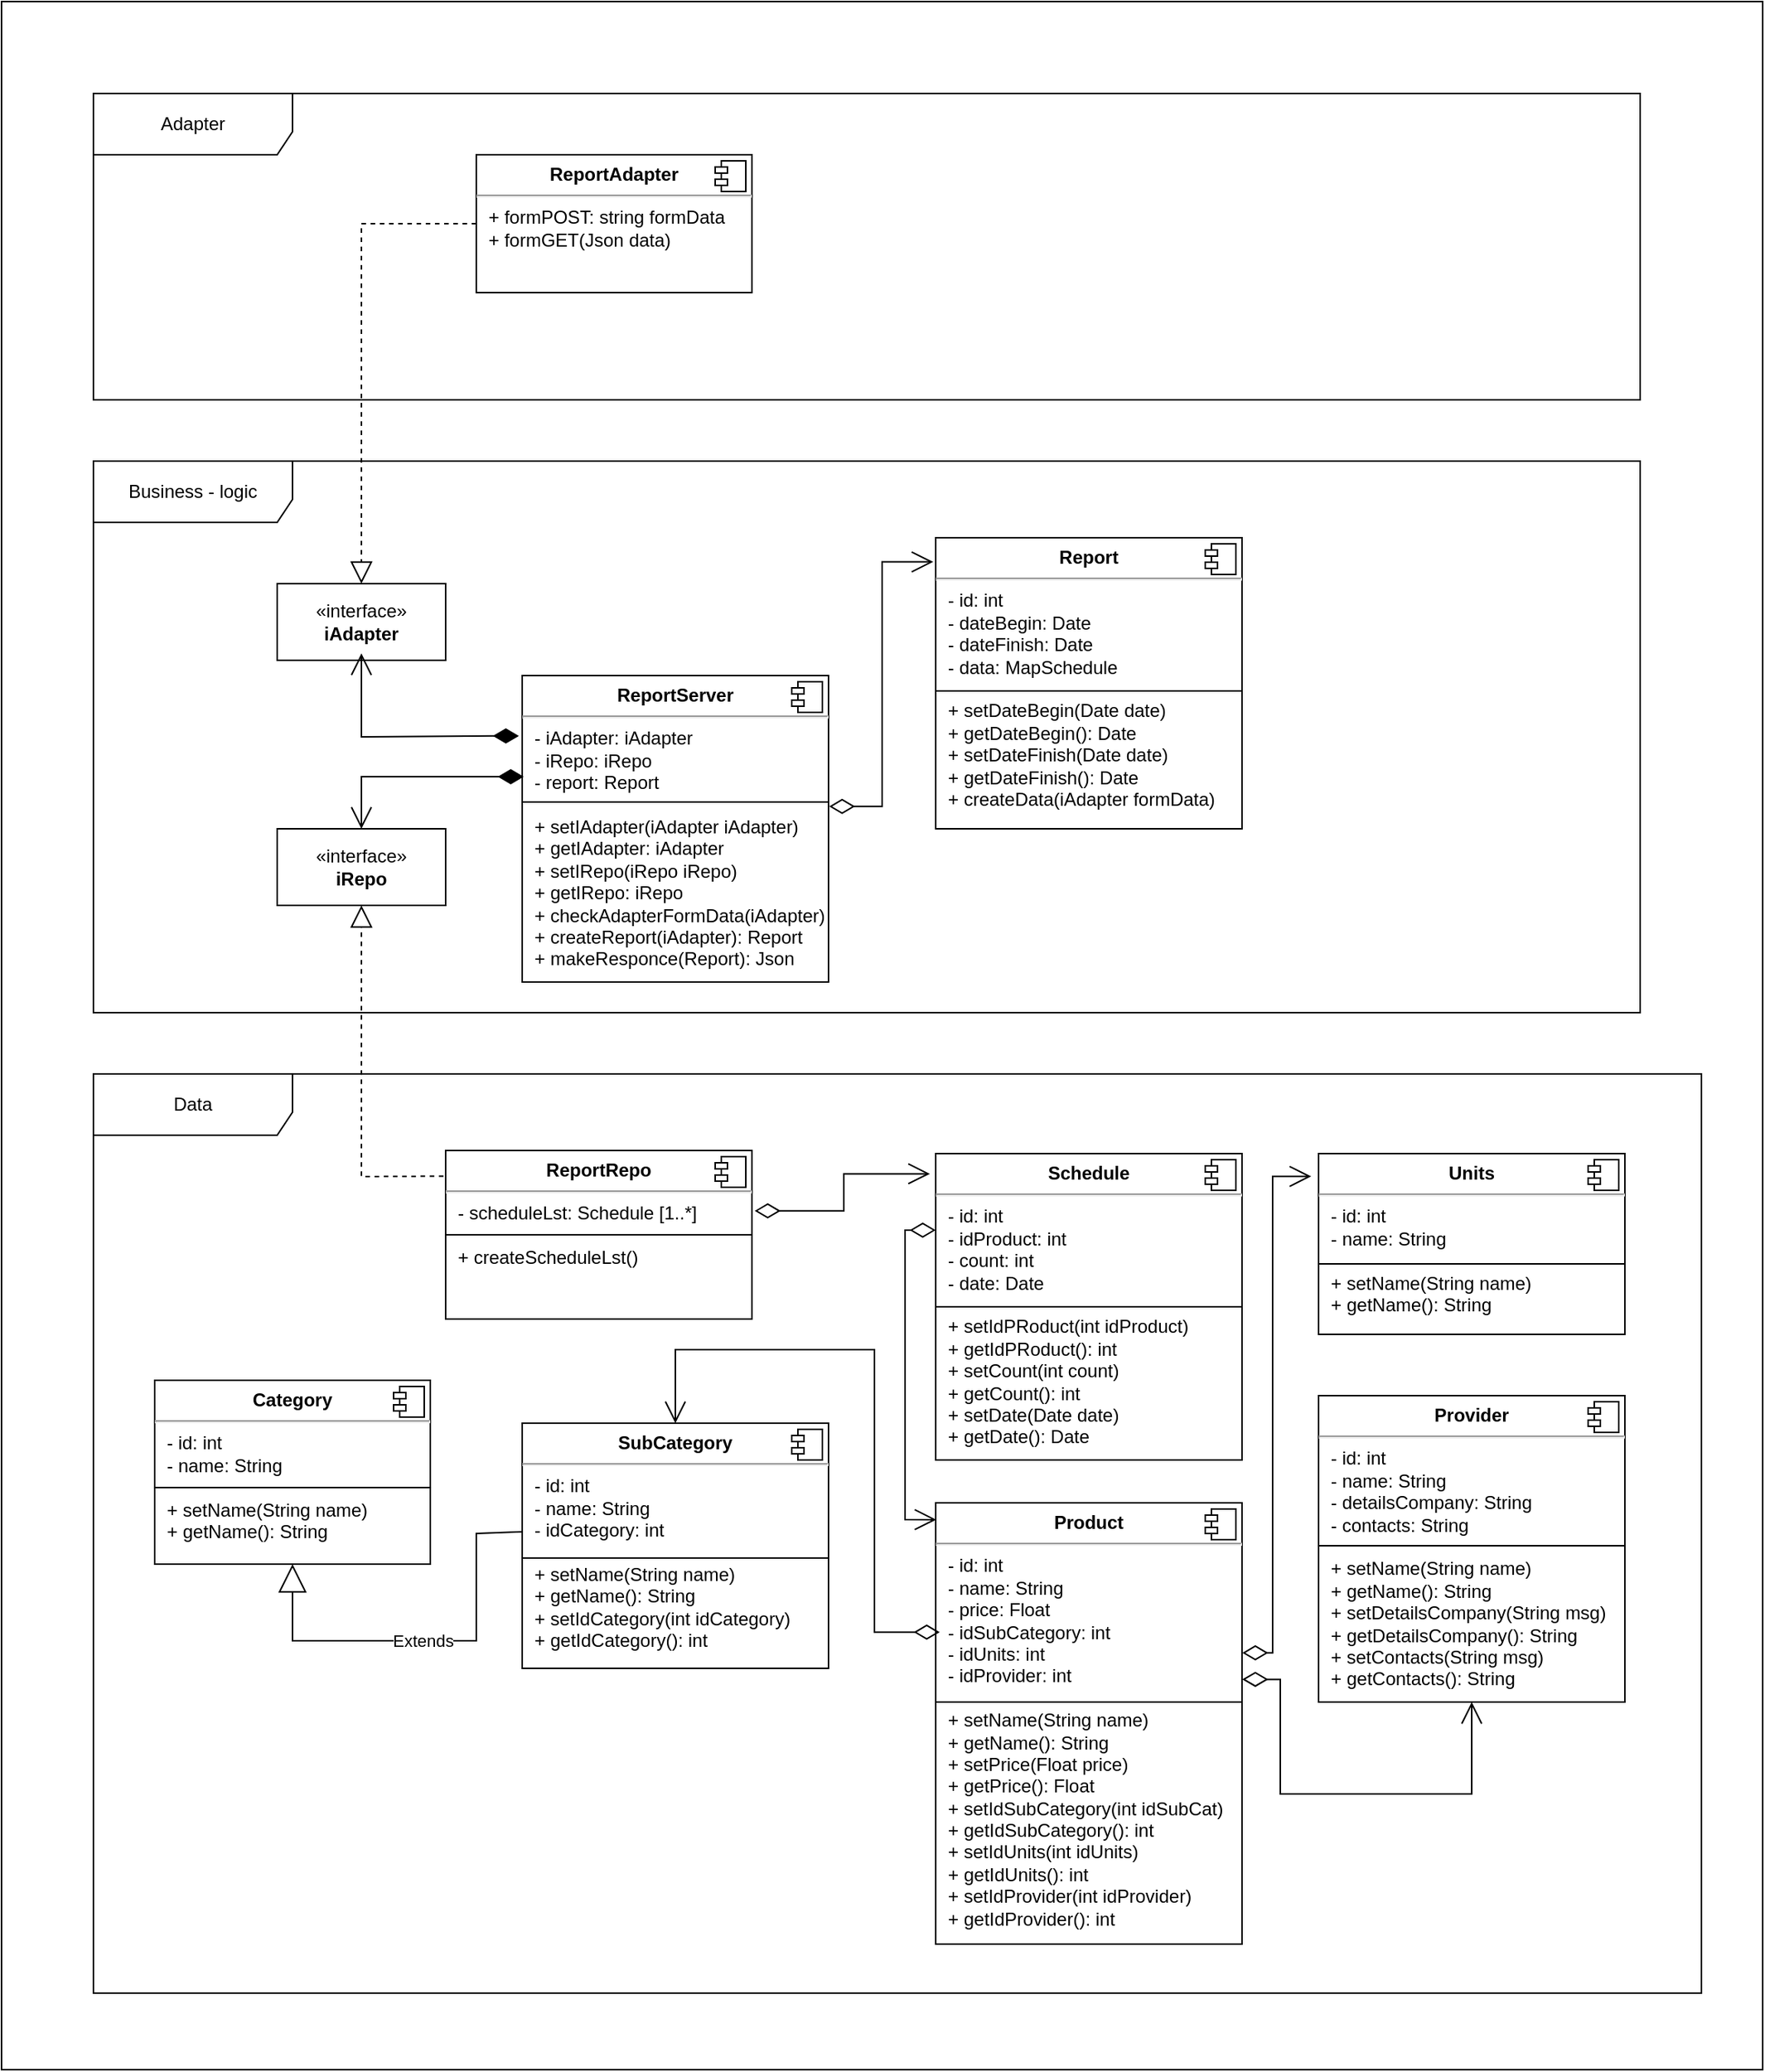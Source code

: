 <mxfile version="22.1.0" type="device">
  <diagram name="Страница — 1" id="DtdS_Q2pG6pEkEfrlNOt">
    <mxGraphModel dx="796" dy="1580" grid="1" gridSize="10" guides="1" tooltips="1" connect="1" arrows="1" fold="1" page="1" pageScale="1" pageWidth="827" pageHeight="1169" math="0" shadow="0">
      <root>
        <mxCell id="0" />
        <mxCell id="1" parent="0" />
        <mxCell id="wYFcUYn46FQ1dUPHtm7m-70" value="" style="rounded=0;whiteSpace=wrap;html=1;" vertex="1" parent="1">
          <mxGeometry y="-70" width="1150" height="1350" as="geometry" />
        </mxCell>
        <mxCell id="wYFcUYn46FQ1dUPHtm7m-10" value="&lt;p style=&quot;margin:0px;margin-top:6px;text-align:center;&quot;&gt;&lt;b&gt;ReportAdapter&lt;/b&gt;&lt;/p&gt;&lt;hr&gt;&lt;p style=&quot;margin:0px;margin-left:8px;&quot;&gt;+ formPOST: string formData&lt;br&gt;+ formGET(Json data)&lt;/p&gt;" style="align=left;overflow=fill;html=1;dropTarget=0;whiteSpace=wrap;" vertex="1" parent="1">
          <mxGeometry x="310" y="30" width="180" height="90" as="geometry" />
        </mxCell>
        <mxCell id="wYFcUYn46FQ1dUPHtm7m-11" value="" style="shape=component;jettyWidth=8;jettyHeight=4;" vertex="1" parent="wYFcUYn46FQ1dUPHtm7m-10">
          <mxGeometry x="1" width="20" height="20" relative="1" as="geometry">
            <mxPoint x="-24" y="4" as="offset" />
          </mxGeometry>
        </mxCell>
        <mxCell id="wYFcUYn46FQ1dUPHtm7m-15" value="Adapter" style="shape=umlFrame;whiteSpace=wrap;html=1;pointerEvents=0;width=130;height=40;" vertex="1" parent="1">
          <mxGeometry x="60" y="-10" width="1010" height="200" as="geometry" />
        </mxCell>
        <mxCell id="wYFcUYn46FQ1dUPHtm7m-16" value="Business - logic" style="shape=umlFrame;whiteSpace=wrap;html=1;pointerEvents=0;width=130;height=40;" vertex="1" parent="1">
          <mxGeometry x="60" y="230" width="1010" height="360" as="geometry" />
        </mxCell>
        <mxCell id="wYFcUYn46FQ1dUPHtm7m-17" value="Data" style="shape=umlFrame;whiteSpace=wrap;html=1;pointerEvents=0;width=130;height=40;" vertex="1" parent="1">
          <mxGeometry x="60" y="630" width="1050" height="600" as="geometry" />
        </mxCell>
        <mxCell id="wYFcUYn46FQ1dUPHtm7m-18" value="&lt;p style=&quot;margin:0px;margin-top:6px;text-align:center;&quot;&gt;&lt;b&gt;ReportServer&lt;/b&gt;&lt;/p&gt;&lt;hr&gt;&lt;p style=&quot;margin:0px;margin-left:8px;&quot;&gt;- iAdapter: iAdapter&lt;br&gt;&lt;/p&gt;&lt;p style=&quot;margin:0px;margin-left:8px;&quot;&gt;- iRepo: iRepo&lt;/p&gt;&lt;p style=&quot;margin:0px;margin-left:8px;&quot;&gt;- report: Report&lt;/p&gt;&lt;p style=&quot;margin:0px;margin-left:8px;&quot;&gt;&lt;br&gt;&lt;/p&gt;&lt;p style=&quot;margin:0px;margin-left:8px;&quot;&gt;+ setIAdapter(iAdapter iAdapter)&lt;/p&gt;&lt;p style=&quot;margin:0px;margin-left:8px;&quot;&gt;+ getIAdapter: iAdapter&amp;nbsp;&lt;/p&gt;&lt;p style=&quot;margin:0px;margin-left:8px;&quot;&gt;+ setIRepo(iRepo iRepo)&lt;/p&gt;&lt;p style=&quot;margin:0px;margin-left:8px;&quot;&gt;+ getIRepo: iRepo&lt;/p&gt;&lt;p style=&quot;margin:0px;margin-left:8px;&quot;&gt;+ checkAdapterFormData(iAdapter)&lt;/p&gt;&lt;p style=&quot;margin:0px;margin-left:8px;&quot;&gt;+ createReport(iAdapter): Report&lt;/p&gt;&lt;p style=&quot;margin:0px;margin-left:8px;&quot;&gt;+ makeResponce(Report): Json&lt;/p&gt;" style="align=left;overflow=fill;html=1;dropTarget=0;whiteSpace=wrap;" vertex="1" parent="1">
          <mxGeometry x="340" y="370" width="200" height="200" as="geometry" />
        </mxCell>
        <mxCell id="wYFcUYn46FQ1dUPHtm7m-19" value="" style="shape=component;jettyWidth=8;jettyHeight=4;" vertex="1" parent="wYFcUYn46FQ1dUPHtm7m-18">
          <mxGeometry x="1" width="20" height="20" relative="1" as="geometry">
            <mxPoint x="-24" y="4" as="offset" />
          </mxGeometry>
        </mxCell>
        <mxCell id="wYFcUYn46FQ1dUPHtm7m-20" value="&lt;p style=&quot;margin:0px;margin-top:6px;text-align:center;&quot;&gt;&lt;b&gt;ReportRepo&lt;/b&gt;&lt;/p&gt;&lt;hr&gt;&lt;p style=&quot;margin:0px;margin-left:8px;&quot;&gt;- scheduleLst:&amp;nbsp;Schedule [1..*]&lt;br&gt;&lt;br&gt;&lt;/p&gt;&lt;p style=&quot;margin:0px;margin-left:8px;&quot;&gt;+ createScheduleLst()&amp;nbsp;&lt;/p&gt;" style="align=left;overflow=fill;html=1;dropTarget=0;whiteSpace=wrap;" vertex="1" parent="1">
          <mxGeometry x="290" y="680" width="200" height="110" as="geometry" />
        </mxCell>
        <mxCell id="wYFcUYn46FQ1dUPHtm7m-21" value="" style="shape=component;jettyWidth=8;jettyHeight=4;" vertex="1" parent="wYFcUYn46FQ1dUPHtm7m-20">
          <mxGeometry x="1" width="20" height="20" relative="1" as="geometry">
            <mxPoint x="-24" y="4" as="offset" />
          </mxGeometry>
        </mxCell>
        <mxCell id="wYFcUYn46FQ1dUPHtm7m-22" value="«interface»&lt;br&gt;&lt;b&gt;iAdapter&lt;/b&gt;" style="html=1;whiteSpace=wrap;" vertex="1" parent="1">
          <mxGeometry x="180" y="310" width="110" height="50" as="geometry" />
        </mxCell>
        <mxCell id="wYFcUYn46FQ1dUPHtm7m-23" value="«interface»&lt;br&gt;&lt;b&gt;iRepo&lt;/b&gt;" style="html=1;whiteSpace=wrap;" vertex="1" parent="1">
          <mxGeometry x="180" y="470" width="110" height="50" as="geometry" />
        </mxCell>
        <mxCell id="wYFcUYn46FQ1dUPHtm7m-24" value="" style="endArrow=block;dashed=1;endFill=0;endSize=12;html=1;rounded=0;entryX=0.5;entryY=0;entryDx=0;entryDy=0;exitX=0;exitY=0.5;exitDx=0;exitDy=0;" edge="1" parent="1" source="wYFcUYn46FQ1dUPHtm7m-10" target="wYFcUYn46FQ1dUPHtm7m-22">
          <mxGeometry width="160" relative="1" as="geometry">
            <mxPoint x="280" y="480" as="sourcePoint" />
            <mxPoint x="440" y="480" as="targetPoint" />
            <Array as="points">
              <mxPoint x="235" y="75" />
            </Array>
          </mxGeometry>
        </mxCell>
        <mxCell id="wYFcUYn46FQ1dUPHtm7m-25" value="" style="endArrow=block;dashed=1;endFill=0;endSize=12;html=1;rounded=0;entryX=0.5;entryY=1;entryDx=0;entryDy=0;exitX=-0.007;exitY=0.152;exitDx=0;exitDy=0;exitPerimeter=0;" edge="1" parent="1" source="wYFcUYn46FQ1dUPHtm7m-20" target="wYFcUYn46FQ1dUPHtm7m-23">
          <mxGeometry width="160" relative="1" as="geometry">
            <mxPoint x="280" y="480" as="sourcePoint" />
            <mxPoint x="440" y="480" as="targetPoint" />
            <Array as="points">
              <mxPoint x="235" y="697" />
            </Array>
          </mxGeometry>
        </mxCell>
        <mxCell id="wYFcUYn46FQ1dUPHtm7m-26" value="" style="endArrow=open;html=1;endSize=12;startArrow=diamondThin;startSize=14;startFill=1;edgeStyle=orthogonalEdgeStyle;align=left;verticalAlign=bottom;rounded=0;entryX=0.5;entryY=1;entryDx=0;entryDy=0;exitX=-0.011;exitY=0.197;exitDx=0;exitDy=0;exitPerimeter=0;" edge="1" parent="1" source="wYFcUYn46FQ1dUPHtm7m-18">
          <mxGeometry x="-1" y="3" relative="1" as="geometry">
            <mxPoint x="320" y="448.5" as="sourcePoint" />
            <mxPoint x="235.0" y="355.5" as="targetPoint" />
            <Array as="points">
              <mxPoint x="320" y="409" />
              <mxPoint x="235" y="410" />
            </Array>
          </mxGeometry>
        </mxCell>
        <mxCell id="wYFcUYn46FQ1dUPHtm7m-27" value="" style="endArrow=open;html=1;endSize=12;startArrow=diamondThin;startSize=14;startFill=1;edgeStyle=orthogonalEdgeStyle;align=left;verticalAlign=bottom;rounded=0;entryX=0.5;entryY=0;entryDx=0;entryDy=0;" edge="1" parent="1" target="wYFcUYn46FQ1dUPHtm7m-23">
          <mxGeometry x="-1" y="3" relative="1" as="geometry">
            <mxPoint x="341" y="436" as="sourcePoint" />
            <mxPoint x="225" y="430" as="targetPoint" />
            <Array as="points">
              <mxPoint x="235" y="436" />
            </Array>
          </mxGeometry>
        </mxCell>
        <mxCell id="wYFcUYn46FQ1dUPHtm7m-28" value="&lt;p style=&quot;margin:0px;margin-top:6px;text-align:center;&quot;&gt;&lt;b&gt;Category&lt;/b&gt;&lt;br&gt;&lt;/p&gt;&lt;hr&gt;&lt;p style=&quot;margin:0px;margin-left:8px;&quot;&gt;- id: int&lt;br&gt;-&amp;nbsp;name: String&lt;/p&gt;&lt;p style=&quot;margin:0px;margin-left:8px;&quot;&gt;&lt;br&gt;&lt;/p&gt;&lt;p style=&quot;margin:0px;margin-left:8px;&quot;&gt;+ setName(String name)&lt;/p&gt;&lt;p style=&quot;margin:0px;margin-left:8px;&quot;&gt;+ getName(): String&lt;/p&gt;" style="align=left;overflow=fill;html=1;dropTarget=0;whiteSpace=wrap;" vertex="1" parent="1">
          <mxGeometry x="100" y="830" width="180" height="120" as="geometry" />
        </mxCell>
        <mxCell id="wYFcUYn46FQ1dUPHtm7m-29" value="" style="shape=component;jettyWidth=8;jettyHeight=4;" vertex="1" parent="wYFcUYn46FQ1dUPHtm7m-28">
          <mxGeometry x="1" width="20" height="20" relative="1" as="geometry">
            <mxPoint x="-24" y="4" as="offset" />
          </mxGeometry>
        </mxCell>
        <mxCell id="wYFcUYn46FQ1dUPHtm7m-31" value="&lt;p style=&quot;margin:0px;margin-top:6px;text-align:center;&quot;&gt;&lt;b&gt;SubCategory&lt;/b&gt;&lt;br&gt;&lt;/p&gt;&lt;hr&gt;&lt;p style=&quot;margin:0px;margin-left:8px;&quot;&gt;- id: int&lt;br&gt;-&amp;nbsp;name: String&lt;/p&gt;&lt;p style=&quot;margin:0px;margin-left:8px;&quot;&gt;- idCategory: int&lt;/p&gt;&lt;p style=&quot;margin:0px;margin-left:8px;&quot;&gt;&lt;br&gt;&lt;/p&gt;&lt;p style=&quot;margin:0px;margin-left:8px;&quot;&gt;+ setName(String name)&lt;/p&gt;&lt;p style=&quot;margin:0px;margin-left:8px;&quot;&gt;+ getName(): String&lt;/p&gt;&lt;p style=&quot;border-color: var(--border-color); margin: 0px 0px 0px 8px;&quot;&gt;+ setIdCategory(int idCategory)&lt;/p&gt;&lt;p style=&quot;border-color: var(--border-color); margin: 0px 0px 0px 8px;&quot;&gt;+ getIdCategory(): int&lt;/p&gt;" style="align=left;overflow=fill;html=1;dropTarget=0;whiteSpace=wrap;" vertex="1" parent="1">
          <mxGeometry x="340" y="858" width="200" height="160" as="geometry" />
        </mxCell>
        <mxCell id="wYFcUYn46FQ1dUPHtm7m-32" value="" style="shape=component;jettyWidth=8;jettyHeight=4;" vertex="1" parent="wYFcUYn46FQ1dUPHtm7m-31">
          <mxGeometry x="1" width="20" height="20" relative="1" as="geometry">
            <mxPoint x="-24" y="4" as="offset" />
          </mxGeometry>
        </mxCell>
        <mxCell id="wYFcUYn46FQ1dUPHtm7m-33" value="" style="line;strokeWidth=1;fillColor=none;align=left;verticalAlign=middle;spacingTop=-1;spacingLeft=3;spacingRight=3;rotatable=0;labelPosition=right;points=[];portConstraint=eastwest;strokeColor=inherit;" vertex="1" parent="1">
          <mxGeometry x="340" y="942" width="200" height="8" as="geometry" />
        </mxCell>
        <mxCell id="wYFcUYn46FQ1dUPHtm7m-30" value="" style="line;strokeWidth=1;fillColor=none;align=left;verticalAlign=middle;spacingTop=-1;spacingLeft=3;spacingRight=3;rotatable=0;labelPosition=right;points=[];portConstraint=eastwest;strokeColor=inherit;" vertex="1" parent="1">
          <mxGeometry x="100" y="896" width="180" height="8" as="geometry" />
        </mxCell>
        <mxCell id="wYFcUYn46FQ1dUPHtm7m-36" value="&lt;p style=&quot;margin:0px;margin-top:6px;text-align:center;&quot;&gt;&lt;b&gt;Product&lt;/b&gt;&lt;br&gt;&lt;/p&gt;&lt;hr&gt;&lt;p style=&quot;margin:0px;margin-left:8px;&quot;&gt;- id: int&lt;br&gt;-&amp;nbsp;name: String&lt;/p&gt;&lt;p style=&quot;margin:0px;margin-left:8px;&quot;&gt;- price: Float&lt;/p&gt;&lt;p style=&quot;margin:0px;margin-left:8px;&quot;&gt;- idSubCategory: int&lt;/p&gt;&lt;p style=&quot;margin:0px;margin-left:8px;&quot;&gt;- idUnits: int&lt;/p&gt;&lt;p style=&quot;margin:0px;margin-left:8px;&quot;&gt;- idProvider: int&lt;/p&gt;&lt;p style=&quot;margin:0px;margin-left:8px;&quot;&gt;&lt;br&gt;&lt;/p&gt;&lt;p style=&quot;margin:0px;margin-left:8px;&quot;&gt;+ setName(String name)&lt;/p&gt;&lt;p style=&quot;margin:0px;margin-left:8px;&quot;&gt;+ getName(): String&lt;/p&gt;&lt;p style=&quot;margin:0px;margin-left:8px;&quot;&gt;+ setPrice(Float price)&lt;/p&gt;&lt;p style=&quot;margin:0px;margin-left:8px;&quot;&gt;+ getPrice(): Float&lt;/p&gt;&lt;p style=&quot;border-color: var(--border-color); margin: 0px 0px 0px 8px;&quot;&gt;+ setIdSubCategory(int idSubCat)&lt;/p&gt;&lt;p style=&quot;border-color: var(--border-color); margin: 0px 0px 0px 8px;&quot;&gt;+ getIdSubCategory(): int&lt;/p&gt;&lt;p style=&quot;border-color: var(--border-color); margin: 0px 0px 0px 8px;&quot;&gt;+ setIdUnits(int idUnits)&lt;/p&gt;&lt;p style=&quot;border-color: var(--border-color); margin: 0px 0px 0px 8px;&quot;&gt;+ getIdUnits&lt;span style=&quot;background-color: initial;&quot;&gt;(): int&lt;/span&gt;&lt;br&gt;&lt;/p&gt;&lt;p style=&quot;border-color: var(--border-color); margin: 0px 0px 0px 8px;&quot;&gt;+ setIdProvider(int idProvider)&lt;/p&gt;&lt;p style=&quot;border-color: var(--border-color); margin: 0px 0px 0px 8px;&quot;&gt;+ getIdProvider(): int&lt;/p&gt;" style="align=left;overflow=fill;html=1;dropTarget=0;whiteSpace=wrap;" vertex="1" parent="1">
          <mxGeometry x="610" y="910" width="200" height="288" as="geometry" />
        </mxCell>
        <mxCell id="wYFcUYn46FQ1dUPHtm7m-37" value="" style="shape=component;jettyWidth=8;jettyHeight=4;" vertex="1" parent="wYFcUYn46FQ1dUPHtm7m-36">
          <mxGeometry x="1" width="20" height="20" relative="1" as="geometry">
            <mxPoint x="-24" y="4" as="offset" />
          </mxGeometry>
        </mxCell>
        <mxCell id="wYFcUYn46FQ1dUPHtm7m-38" value="" style="line;strokeWidth=1;fillColor=none;align=left;verticalAlign=middle;spacingTop=-1;spacingLeft=3;spacingRight=3;rotatable=0;labelPosition=right;points=[];portConstraint=eastwest;strokeColor=inherit;" vertex="1" parent="1">
          <mxGeometry x="610" y="1036" width="200" height="8" as="geometry" />
        </mxCell>
        <mxCell id="wYFcUYn46FQ1dUPHtm7m-41" value="&lt;p style=&quot;margin:0px;margin-top:6px;text-align:center;&quot;&gt;&lt;b&gt;Units&lt;/b&gt;&lt;/p&gt;&lt;hr&gt;&lt;p style=&quot;margin:0px;margin-left:8px;&quot;&gt;- id: int&lt;br&gt;-&amp;nbsp;name: String&lt;/p&gt;&lt;p style=&quot;margin:0px;margin-left:8px;&quot;&gt;&lt;br&gt;&lt;/p&gt;&lt;p style=&quot;margin:0px;margin-left:8px;&quot;&gt;+ setName(String name)&lt;/p&gt;&lt;p style=&quot;margin:0px;margin-left:8px;&quot;&gt;+ getName(): String&lt;/p&gt;" style="align=left;overflow=fill;html=1;dropTarget=0;whiteSpace=wrap;" vertex="1" parent="1">
          <mxGeometry x="860" y="682" width="200" height="118" as="geometry" />
        </mxCell>
        <mxCell id="wYFcUYn46FQ1dUPHtm7m-42" value="" style="shape=component;jettyWidth=8;jettyHeight=4;" vertex="1" parent="wYFcUYn46FQ1dUPHtm7m-41">
          <mxGeometry x="1" width="20" height="20" relative="1" as="geometry">
            <mxPoint x="-24" y="4" as="offset" />
          </mxGeometry>
        </mxCell>
        <mxCell id="wYFcUYn46FQ1dUPHtm7m-43" value="" style="line;strokeWidth=1;fillColor=none;align=left;verticalAlign=middle;spacingTop=-1;spacingLeft=3;spacingRight=3;rotatable=0;labelPosition=right;points=[];portConstraint=eastwest;strokeColor=inherit;" vertex="1" parent="1">
          <mxGeometry x="860" y="750" width="200" height="8" as="geometry" />
        </mxCell>
        <mxCell id="wYFcUYn46FQ1dUPHtm7m-44" value="&lt;p style=&quot;margin:0px;margin-top:6px;text-align:center;&quot;&gt;&lt;b&gt;Provider&lt;/b&gt;&lt;br&gt;&lt;/p&gt;&lt;hr&gt;&lt;p style=&quot;margin:0px;margin-left:8px;&quot;&gt;- id: int&lt;br&gt;-&amp;nbsp;name: String&lt;/p&gt;&lt;p style=&quot;margin:0px;margin-left:8px;&quot;&gt;- detailsCompany: String&lt;/p&gt;&lt;p style=&quot;margin:0px;margin-left:8px;&quot;&gt;-&amp;nbsp;contacts: String&lt;/p&gt;&lt;p style=&quot;margin:0px;margin-left:8px;&quot;&gt;&lt;br&gt;&lt;/p&gt;&lt;p style=&quot;margin:0px;margin-left:8px;&quot;&gt;+ setName(String name)&lt;/p&gt;&lt;p style=&quot;margin:0px;margin-left:8px;&quot;&gt;+ getName(): String&lt;/p&gt;&lt;p style=&quot;border-color: var(--border-color); margin: 0px 0px 0px 8px;&quot;&gt;+ setDetailsCompany(String msg)&lt;/p&gt;&lt;p style=&quot;border-color: var(--border-color); margin: 0px 0px 0px 8px;&quot;&gt;+ getDetailsCompany(): String&lt;/p&gt;&lt;p style=&quot;border-color: var(--border-color); margin: 0px 0px 0px 8px;&quot;&gt;+ setContacts(String msg)&lt;/p&gt;&lt;p style=&quot;border-color: var(--border-color); margin: 0px 0px 0px 8px;&quot;&gt;+ getContacts(): String&lt;/p&gt;" style="align=left;overflow=fill;html=1;dropTarget=0;whiteSpace=wrap;" vertex="1" parent="1">
          <mxGeometry x="860" y="840" width="200" height="200" as="geometry" />
        </mxCell>
        <mxCell id="wYFcUYn46FQ1dUPHtm7m-45" value="" style="shape=component;jettyWidth=8;jettyHeight=4;" vertex="1" parent="wYFcUYn46FQ1dUPHtm7m-44">
          <mxGeometry x="1" width="20" height="20" relative="1" as="geometry">
            <mxPoint x="-24" y="4" as="offset" />
          </mxGeometry>
        </mxCell>
        <mxCell id="wYFcUYn46FQ1dUPHtm7m-48" value="" style="line;strokeWidth=1;fillColor=none;align=left;verticalAlign=middle;spacingTop=-1;spacingLeft=3;spacingRight=3;rotatable=0;labelPosition=right;points=[];portConstraint=eastwest;strokeColor=inherit;" vertex="1" parent="1">
          <mxGeometry x="860" y="934" width="200" height="8" as="geometry" />
        </mxCell>
        <mxCell id="wYFcUYn46FQ1dUPHtm7m-49" value="&lt;p style=&quot;margin:0px;margin-top:6px;text-align:center;&quot;&gt;&lt;b&gt;Schedule&lt;/b&gt;&lt;br&gt;&lt;/p&gt;&lt;hr&gt;&lt;p style=&quot;margin:0px;margin-left:8px;&quot;&gt;- id: int&lt;br&gt;-&amp;nbsp;idProduct: int&lt;/p&gt;&lt;p style=&quot;margin:0px;margin-left:8px;&quot;&gt;- count: int&lt;/p&gt;&lt;p style=&quot;margin:0px;margin-left:8px;&quot;&gt;-&amp;nbsp;date: Date&lt;/p&gt;&lt;p style=&quot;margin:0px;margin-left:8px;&quot;&gt;&lt;br&gt;&lt;/p&gt;&lt;p style=&quot;margin:0px;margin-left:8px;&quot;&gt;+ setIdPRoduct(int idProduct)&lt;/p&gt;&lt;p style=&quot;margin:0px;margin-left:8px;&quot;&gt;+ getIdPRoduct(): int&lt;/p&gt;&lt;p style=&quot;border-color: var(--border-color); margin: 0px 0px 0px 8px;&quot;&gt;+ setCount(int count)&lt;/p&gt;&lt;p style=&quot;border-color: var(--border-color); margin: 0px 0px 0px 8px;&quot;&gt;+ getCount(): int&lt;/p&gt;&lt;p style=&quot;border-color: var(--border-color); margin: 0px 0px 0px 8px;&quot;&gt;+ setDate(Date date)&lt;/p&gt;&lt;p style=&quot;border-color: var(--border-color); margin: 0px 0px 0px 8px;&quot;&gt;+ getDate(): Date&lt;/p&gt;" style="align=left;overflow=fill;html=1;dropTarget=0;whiteSpace=wrap;" vertex="1" parent="1">
          <mxGeometry x="610" y="682" width="200" height="200" as="geometry" />
        </mxCell>
        <mxCell id="wYFcUYn46FQ1dUPHtm7m-50" value="" style="shape=component;jettyWidth=8;jettyHeight=4;" vertex="1" parent="wYFcUYn46FQ1dUPHtm7m-49">
          <mxGeometry x="1" width="20" height="20" relative="1" as="geometry">
            <mxPoint x="-24" y="4" as="offset" />
          </mxGeometry>
        </mxCell>
        <mxCell id="wYFcUYn46FQ1dUPHtm7m-51" value="" style="line;strokeWidth=1;fillColor=none;align=left;verticalAlign=middle;spacingTop=-1;spacingLeft=3;spacingRight=3;rotatable=0;labelPosition=right;points=[];portConstraint=eastwest;strokeColor=inherit;" vertex="1" parent="1">
          <mxGeometry x="610" y="778" width="200" height="8" as="geometry" />
        </mxCell>
        <mxCell id="wYFcUYn46FQ1dUPHtm7m-52" value="Extends" style="endArrow=block;endSize=16;endFill=0;html=1;rounded=0;exitX=-0.002;exitY=0.443;exitDx=0;exitDy=0;exitPerimeter=0;entryX=0.5;entryY=1;entryDx=0;entryDy=0;" edge="1" parent="1" source="wYFcUYn46FQ1dUPHtm7m-31" target="wYFcUYn46FQ1dUPHtm7m-28">
          <mxGeometry width="160" relative="1" as="geometry">
            <mxPoint x="370" y="910" as="sourcePoint" />
            <mxPoint x="530" y="910" as="targetPoint" />
            <Array as="points">
              <mxPoint x="310" y="930" />
              <mxPoint x="310" y="1000" />
              <mxPoint x="190" y="1000" />
            </Array>
          </mxGeometry>
        </mxCell>
        <mxCell id="wYFcUYn46FQ1dUPHtm7m-53" value="" style="endArrow=open;html=1;endSize=12;startArrow=diamondThin;startSize=14;startFill=0;edgeStyle=orthogonalEdgeStyle;align=left;verticalAlign=bottom;rounded=0;entryX=0.5;entryY=0;entryDx=0;entryDy=0;exitX=0.013;exitY=0.293;exitDx=0;exitDy=0;exitPerimeter=0;" edge="1" parent="1" source="wYFcUYn46FQ1dUPHtm7m-36" target="wYFcUYn46FQ1dUPHtm7m-31">
          <mxGeometry x="-1" y="3" relative="1" as="geometry">
            <mxPoint x="460" y="810" as="sourcePoint" />
            <mxPoint x="620" y="810" as="targetPoint" />
            <Array as="points">
              <mxPoint x="570" y="994" />
              <mxPoint x="570" y="810" />
              <mxPoint x="440" y="810" />
            </Array>
          </mxGeometry>
        </mxCell>
        <mxCell id="wYFcUYn46FQ1dUPHtm7m-54" value="" style="endArrow=open;html=1;endSize=12;startArrow=diamondThin;startSize=14;startFill=0;edgeStyle=orthogonalEdgeStyle;align=left;verticalAlign=bottom;rounded=0;exitX=1.001;exitY=0.34;exitDx=0;exitDy=0;exitPerimeter=0;entryX=-0.024;entryY=0.126;entryDx=0;entryDy=0;entryPerimeter=0;" edge="1" parent="1" source="wYFcUYn46FQ1dUPHtm7m-36" target="wYFcUYn46FQ1dUPHtm7m-41">
          <mxGeometry x="-1" y="3" relative="1" as="geometry">
            <mxPoint x="810" y="1140" as="sourcePoint" />
            <mxPoint x="970" y="1140" as="targetPoint" />
            <Array as="points">
              <mxPoint x="830" y="1008" />
              <mxPoint x="830" y="697" />
            </Array>
          </mxGeometry>
        </mxCell>
        <mxCell id="wYFcUYn46FQ1dUPHtm7m-56" value="" style="endArrow=open;html=1;endSize=12;startArrow=diamondThin;startSize=14;startFill=0;edgeStyle=orthogonalEdgeStyle;align=left;verticalAlign=bottom;rounded=0;exitX=1.001;exitY=0.4;exitDx=0;exitDy=0;exitPerimeter=0;entryX=0.5;entryY=1;entryDx=0;entryDy=0;" edge="1" parent="1" source="wYFcUYn46FQ1dUPHtm7m-36" target="wYFcUYn46FQ1dUPHtm7m-44">
          <mxGeometry x="-1" y="3" relative="1" as="geometry">
            <mxPoint x="840" y="1140" as="sourcePoint" />
            <mxPoint x="1000" y="1140" as="targetPoint" />
            <Array as="points">
              <mxPoint x="835" y="1025" />
              <mxPoint x="835" y="1100" />
              <mxPoint x="960" y="1100" />
            </Array>
          </mxGeometry>
        </mxCell>
        <mxCell id="wYFcUYn46FQ1dUPHtm7m-57" value="" style="endArrow=open;html=1;endSize=12;startArrow=diamondThin;startSize=14;startFill=0;edgeStyle=orthogonalEdgeStyle;align=left;verticalAlign=bottom;rounded=0;entryX=0.002;entryY=0.038;entryDx=0;entryDy=0;entryPerimeter=0;exitX=0;exitY=0.25;exitDx=0;exitDy=0;" edge="1" parent="1" source="wYFcUYn46FQ1dUPHtm7m-49" target="wYFcUYn46FQ1dUPHtm7m-36">
          <mxGeometry x="-1" y="3" relative="1" as="geometry">
            <mxPoint x="340" y="1100" as="sourcePoint" />
            <mxPoint x="500" y="1100" as="targetPoint" />
            <Array as="points">
              <mxPoint x="590" y="732" />
              <mxPoint x="590" y="921" />
            </Array>
          </mxGeometry>
        </mxCell>
        <mxCell id="wYFcUYn46FQ1dUPHtm7m-59" value="" style="line;strokeWidth=1;fillColor=none;align=left;verticalAlign=middle;spacingTop=-1;spacingLeft=3;spacingRight=3;rotatable=0;labelPosition=right;points=[];portConstraint=eastwest;strokeColor=inherit;" vertex="1" parent="1">
          <mxGeometry x="290" y="731" width="200" height="8" as="geometry" />
        </mxCell>
        <mxCell id="wYFcUYn46FQ1dUPHtm7m-60" value="" style="endArrow=open;html=1;endSize=12;startArrow=diamondThin;startSize=14;startFill=0;edgeStyle=orthogonalEdgeStyle;align=left;verticalAlign=bottom;rounded=0;exitX=1.009;exitY=0.358;exitDx=0;exitDy=0;exitPerimeter=0;entryX=-0.019;entryY=0.066;entryDx=0;entryDy=0;entryPerimeter=0;" edge="1" parent="1" source="wYFcUYn46FQ1dUPHtm7m-20" target="wYFcUYn46FQ1dUPHtm7m-49">
          <mxGeometry x="-1" y="3" relative="1" as="geometry">
            <mxPoint x="450" y="840" as="sourcePoint" />
            <mxPoint x="610" y="840" as="targetPoint" />
          </mxGeometry>
        </mxCell>
        <mxCell id="wYFcUYn46FQ1dUPHtm7m-61" value="&lt;p style=&quot;margin:0px;margin-top:6px;text-align:center;&quot;&gt;&lt;b&gt;Report&lt;/b&gt;&lt;br&gt;&lt;/p&gt;&lt;hr&gt;&lt;p style=&quot;margin:0px;margin-left:8px;&quot;&gt;- id: int&lt;br&gt;-&amp;nbsp;dateBegin: Date&lt;/p&gt;&lt;p style=&quot;margin:0px;margin-left:8px;&quot;&gt;- dateFinish: Date&lt;/p&gt;&lt;p style=&quot;margin:0px;margin-left:8px;&quot;&gt;- data: MapSchedule&lt;/p&gt;&lt;p style=&quot;margin:0px;margin-left:8px;&quot;&gt;&lt;br&gt;&lt;/p&gt;&lt;p style=&quot;margin:0px;margin-left:8px;&quot;&gt;+ setDateBegin(Date date)&lt;/p&gt;&lt;p style=&quot;margin:0px;margin-left:8px;&quot;&gt;+ getDateBegin(): Date&lt;/p&gt;&lt;p style=&quot;margin:0px;margin-left:8px;&quot;&gt;+&amp;nbsp;setDateFinish(Date date)&lt;/p&gt;&lt;p style=&quot;border-color: var(--border-color); margin: 0px 0px 0px 8px;&quot;&gt;+ getDateFinish(): Date&lt;/p&gt;&lt;p style=&quot;border-color: var(--border-color); margin: 0px 0px 0px 8px;&quot;&gt;+ createData(iAdapter formData)&lt;/p&gt;" style="align=left;overflow=fill;html=1;dropTarget=0;whiteSpace=wrap;" vertex="1" parent="1">
          <mxGeometry x="610" y="280" width="200" height="190" as="geometry" />
        </mxCell>
        <mxCell id="wYFcUYn46FQ1dUPHtm7m-62" value="" style="shape=component;jettyWidth=8;jettyHeight=4;" vertex="1" parent="wYFcUYn46FQ1dUPHtm7m-61">
          <mxGeometry x="1" width="20" height="20" relative="1" as="geometry">
            <mxPoint x="-24" y="4" as="offset" />
          </mxGeometry>
        </mxCell>
        <mxCell id="wYFcUYn46FQ1dUPHtm7m-63" value="" style="line;strokeWidth=1;fillColor=none;align=left;verticalAlign=middle;spacingTop=-1;spacingLeft=3;spacingRight=3;rotatable=0;labelPosition=right;points=[];portConstraint=eastwest;strokeColor=inherit;" vertex="1" parent="1">
          <mxGeometry x="610" y="376" width="200" height="8" as="geometry" />
        </mxCell>
        <mxCell id="wYFcUYn46FQ1dUPHtm7m-64" value="" style="line;strokeWidth=1;fillColor=none;align=left;verticalAlign=middle;spacingTop=-1;spacingLeft=3;spacingRight=3;rotatable=0;labelPosition=right;points=[];portConstraint=eastwest;strokeColor=inherit;" vertex="1" parent="1">
          <mxGeometry x="340" y="448.5" width="200" height="8" as="geometry" />
        </mxCell>
        <mxCell id="wYFcUYn46FQ1dUPHtm7m-65" value="" style="endArrow=open;html=1;endSize=12;startArrow=diamondThin;startSize=14;startFill=0;edgeStyle=orthogonalEdgeStyle;align=left;verticalAlign=bottom;rounded=0;exitX=1.002;exitY=0.427;exitDx=0;exitDy=0;exitPerimeter=0;entryX=-0.008;entryY=0.083;entryDx=0;entryDy=0;entryPerimeter=0;" edge="1" parent="1" source="wYFcUYn46FQ1dUPHtm7m-18" target="wYFcUYn46FQ1dUPHtm7m-61">
          <mxGeometry x="-1" y="3" relative="1" as="geometry">
            <mxPoint x="420" y="290" as="sourcePoint" />
            <mxPoint x="580" y="290" as="targetPoint" />
          </mxGeometry>
        </mxCell>
      </root>
    </mxGraphModel>
  </diagram>
</mxfile>
